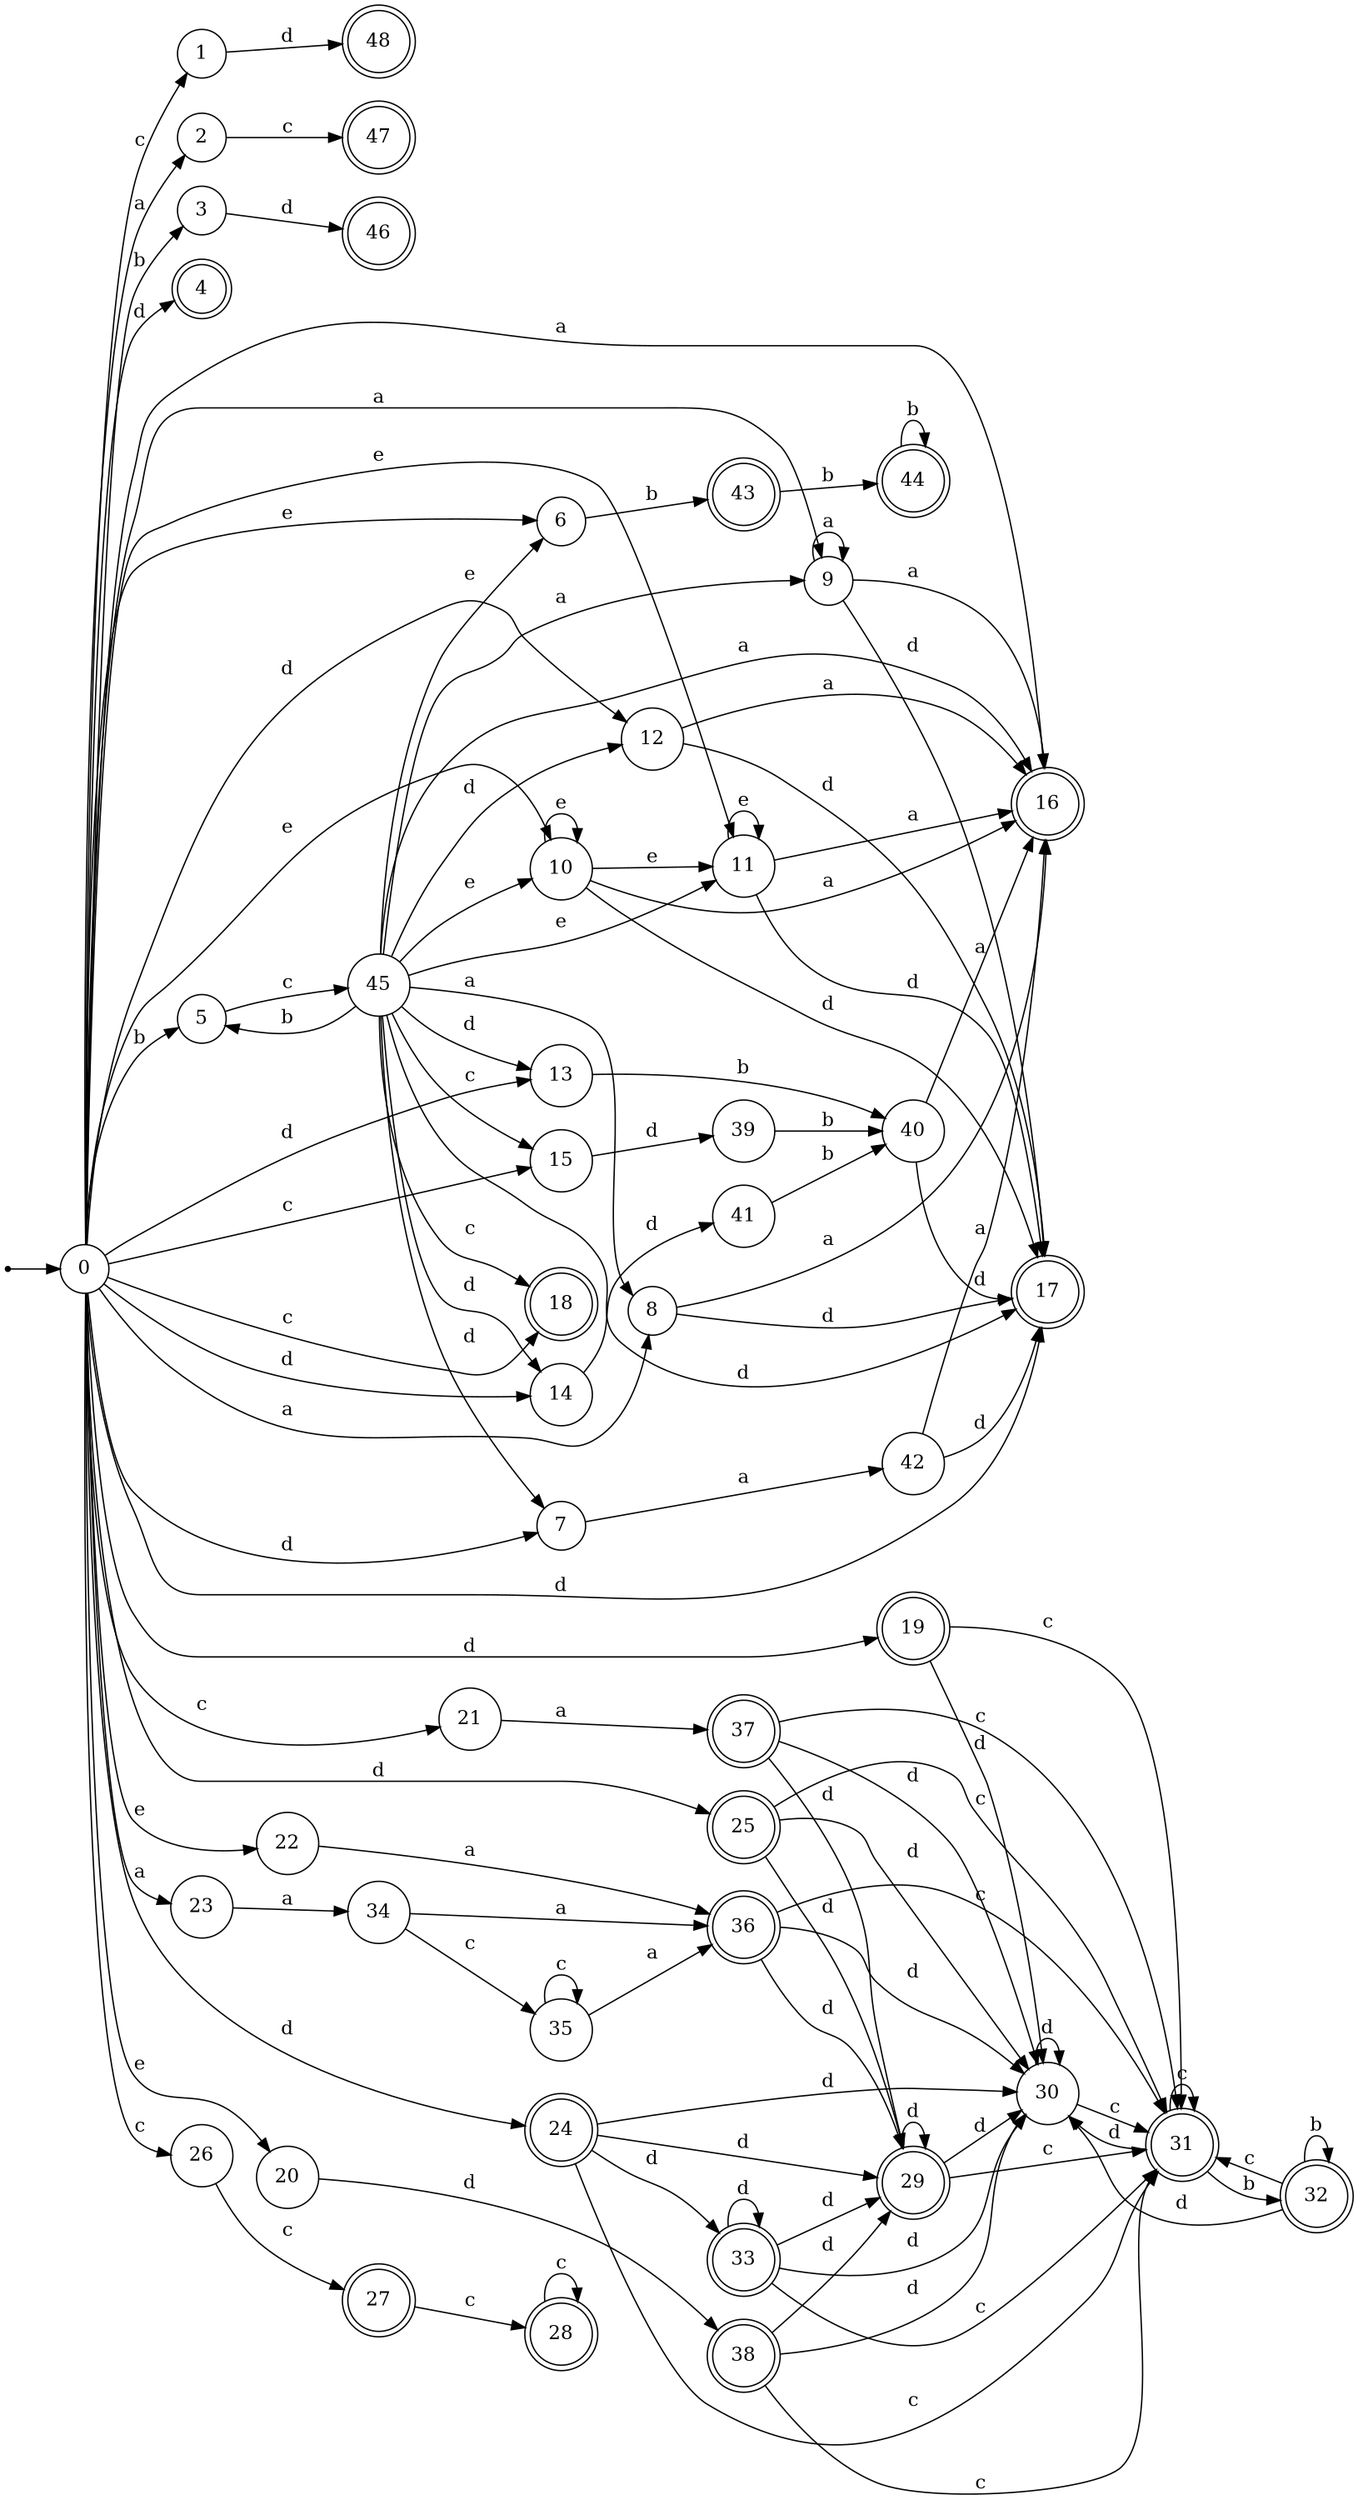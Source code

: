 digraph finite_state_machine {
rankdir=LR;
size="20,20";
node [shape = point]; "dummy0"
node [shape = circle]; "0";
"dummy0" -> "0";
node [shape = circle]; "1";
node [shape = circle]; "2";
node [shape = circle]; "3";
node [shape = doublecircle]; "4";node [shape = circle]; "5";
node [shape = circle]; "6";
node [shape = circle]; "7";
node [shape = circle]; "8";
node [shape = circle]; "9";
node [shape = circle]; "10";
node [shape = circle]; "11";
node [shape = circle]; "12";
node [shape = circle]; "13";
node [shape = circle]; "14";
node [shape = circle]; "15";
node [shape = doublecircle]; "16";node [shape = doublecircle]; "17";node [shape = doublecircle]; "18";node [shape = doublecircle]; "19";node [shape = circle]; "20";
node [shape = circle]; "21";
node [shape = circle]; "22";
node [shape = circle]; "23";
node [shape = doublecircle]; "24";node [shape = doublecircle]; "25";node [shape = circle]; "26";
node [shape = doublecircle]; "27";node [shape = doublecircle]; "28";node [shape = doublecircle]; "29";node [shape = circle]; "30";
node [shape = doublecircle]; "31";node [shape = doublecircle]; "32";node [shape = doublecircle]; "33";node [shape = circle]; "34";
node [shape = circle]; "35";
node [shape = doublecircle]; "36";node [shape = doublecircle]; "37";node [shape = doublecircle]; "38";node [shape = circle]; "39";
node [shape = circle]; "40";
node [shape = circle]; "41";
node [shape = circle]; "42";
node [shape = doublecircle]; "43";node [shape = doublecircle]; "44";node [shape = circle]; "45";
node [shape = doublecircle]; "46";node [shape = doublecircle]; "47";node [shape = doublecircle]; "48";"0" -> "1" [label = "c"];
 "0" -> "18" [label = "c"];
 "0" -> "21" [label = "c"];
 "0" -> "26" [label = "c"];
 "0" -> "15" [label = "c"];
 "0" -> "16" [label = "a"];
 "0" -> "2" [label = "a"];
 "0" -> "23" [label = "a"];
 "0" -> "8" [label = "a"];
 "0" -> "9" [label = "a"];
 "0" -> "3" [label = "b"];
 "0" -> "5" [label = "b"];
 "0" -> "4" [label = "d"];
 "0" -> "7" [label = "d"];
 "0" -> "12" [label = "d"];
 "0" -> "13" [label = "d"];
 "0" -> "14" [label = "d"];
 "0" -> "17" [label = "d"];
 "0" -> "19" [label = "d"];
 "0" -> "24" [label = "d"];
 "0" -> "25" [label = "d"];
 "0" -> "20" [label = "e"];
 "0" -> "6" [label = "e"];
 "0" -> "22" [label = "e"];
 "0" -> "10" [label = "e"];
 "0" -> "11" [label = "e"];
 "26" -> "27" [label = "c"];
 "27" -> "28" [label = "c"];
 "28" -> "28" [label = "c"];
 "25" -> "29" [label = "d"];
 "25" -> "30" [label = "d"];
 "25" -> "31" [label = "c"];
 "31" -> "31" [label = "c"];
 "31" -> "30" [label = "d"];
 "31" -> "32" [label = "b"];
 "32" -> "32" [label = "b"];
 "32" -> "30" [label = "d"];
 "32" -> "31" [label = "c"];
 "30" -> "30" [label = "d"];
 "30" -> "31" [label = "c"];
 "29" -> "29" [label = "d"];
 "29" -> "30" [label = "d"];
 "29" -> "31" [label = "c"];
 "24" -> "33" [label = "d"];
 "24" -> "29" [label = "d"];
 "24" -> "30" [label = "d"];
 "24" -> "31" [label = "c"];
 "33" -> "33" [label = "d"];
 "33" -> "29" [label = "d"];
 "33" -> "30" [label = "d"];
 "33" -> "31" [label = "c"];
 "23" -> "34" [label = "a"];
 "34" -> "35" [label = "c"];
 "34" -> "36" [label = "a"];
 "36" -> "29" [label = "d"];
 "36" -> "30" [label = "d"];
 "36" -> "31" [label = "c"];
 "35" -> "35" [label = "c"];
 "35" -> "36" [label = "a"];
 "22" -> "36" [label = "a"];
 "21" -> "37" [label = "a"];
 "37" -> "29" [label = "d"];
 "37" -> "30" [label = "d"];
 "37" -> "31" [label = "c"];
 "20" -> "38" [label = "d"];
 "38" -> "29" [label = "d"];
 "38" -> "30" [label = "d"];
 "38" -> "31" [label = "c"];
 "19" -> "30" [label = "d"];
 "19" -> "31" [label = "c"];
 "15" -> "39" [label = "d"];
 "39" -> "40" [label = "b"];
 "40" -> "16" [label = "a"];
 "40" -> "17" [label = "d"];
 "14" -> "41" [label = "d"];
 "41" -> "40" [label = "b"];
 "13" -> "40" [label = "b"];
 "12" -> "16" [label = "a"];
 "12" -> "17" [label = "d"];
 "11" -> "11" [label = "e"];
 "11" -> "16" [label = "a"];
 "11" -> "17" [label = "d"];
 "10" -> "10" [label = "e"];
 "10" -> "11" [label = "e"];
 "10" -> "16" [label = "a"];
 "10" -> "17" [label = "d"];
 "9" -> "16" [label = "a"];
 "9" -> "9" [label = "a"];
 "9" -> "17" [label = "d"];
 "8" -> "16" [label = "a"];
 "8" -> "17" [label = "d"];
 "7" -> "42" [label = "a"];
 "42" -> "16" [label = "a"];
 "42" -> "17" [label = "d"];
 "6" -> "43" [label = "b"];
 "43" -> "44" [label = "b"];
 "44" -> "44" [label = "b"];
 "5" -> "45" [label = "c"];
 "45" -> "5" [label = "b"];
 "45" -> "10" [label = "e"];
 "45" -> "11" [label = "e"];
 "45" -> "6" [label = "e"];
 "45" -> "17" [label = "d"];
 "45" -> "7" [label = "d"];
 "45" -> "12" [label = "d"];
 "45" -> "13" [label = "d"];
 "45" -> "14" [label = "d"];
 "45" -> "8" [label = "a"];
 "45" -> "9" [label = "a"];
 "45" -> "16" [label = "a"];
 "45" -> "18" [label = "c"];
 "45" -> "15" [label = "c"];
 "3" -> "46" [label = "d"];
 "2" -> "47" [label = "c"];
 "1" -> "48" [label = "d"];
 }
